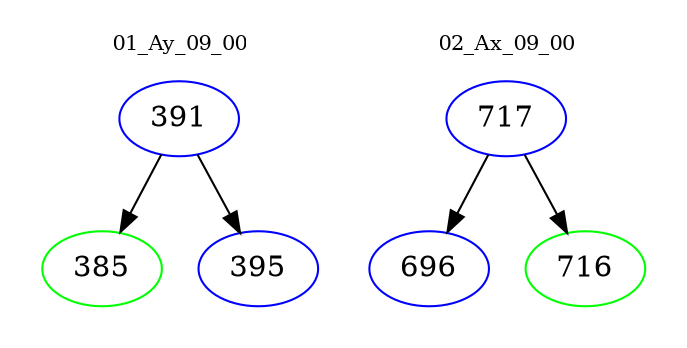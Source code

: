 digraph{
subgraph cluster_0 {
color = white
label = "01_Ay_09_00";
fontsize=10;
T0_391 [label="391", color="blue"]
T0_391 -> T0_385 [color="black"]
T0_385 [label="385", color="green"]
T0_391 -> T0_395 [color="black"]
T0_395 [label="395", color="blue"]
}
subgraph cluster_1 {
color = white
label = "02_Ax_09_00";
fontsize=10;
T1_717 [label="717", color="blue"]
T1_717 -> T1_696 [color="black"]
T1_696 [label="696", color="blue"]
T1_717 -> T1_716 [color="black"]
T1_716 [label="716", color="green"]
}
}
